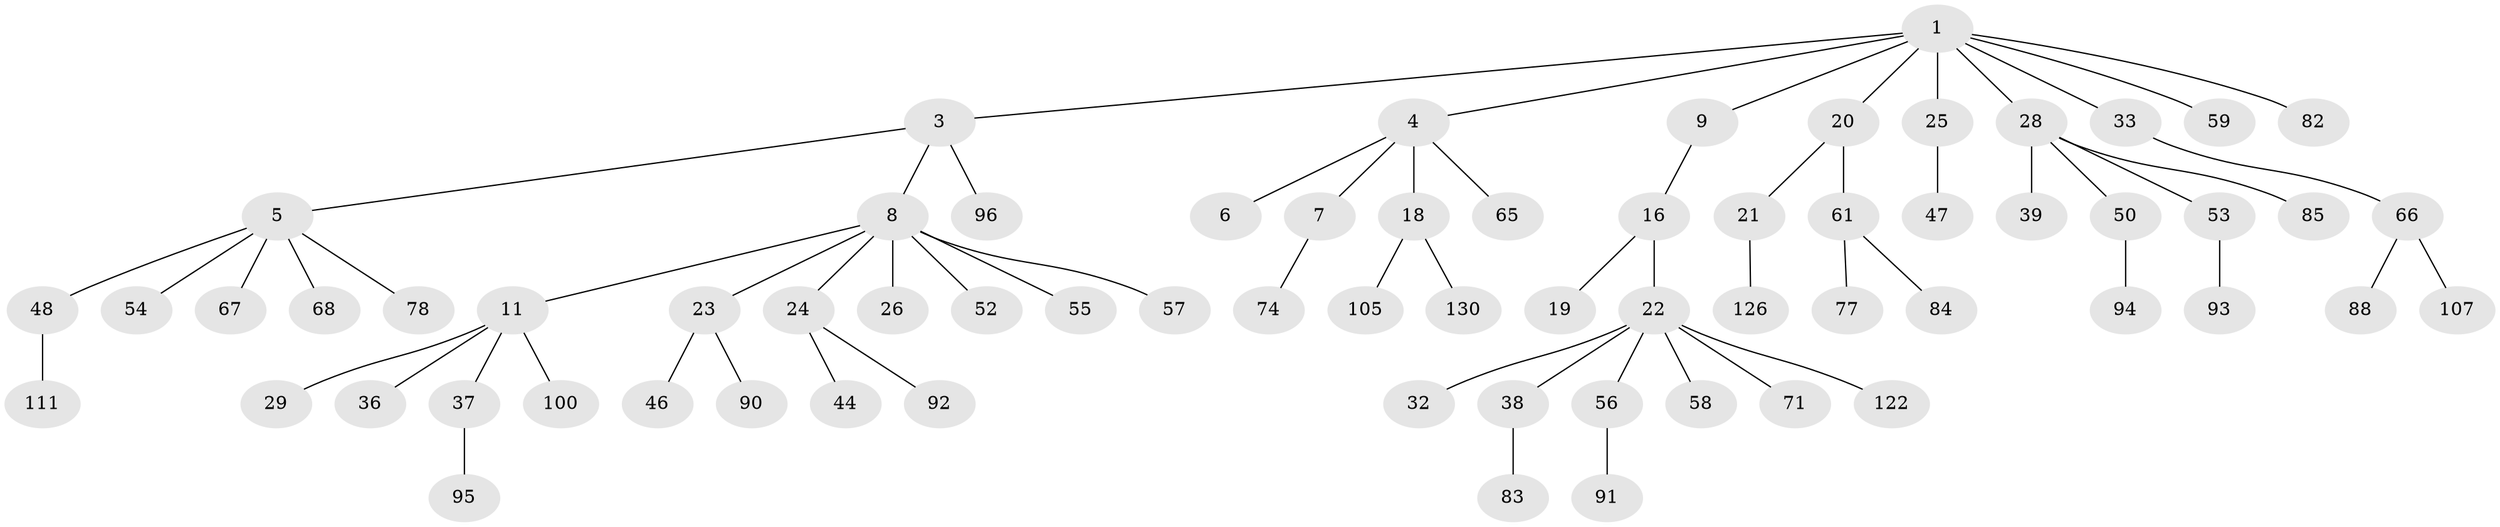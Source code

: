 // original degree distribution, {5: 0.029411764705882353, 6: 0.022058823529411766, 4: 0.09558823529411764, 3: 0.125, 2: 0.22058823529411764, 1: 0.5073529411764706}
// Generated by graph-tools (version 1.1) at 2025/15/03/09/25 04:15:28]
// undirected, 68 vertices, 67 edges
graph export_dot {
graph [start="1"]
  node [color=gray90,style=filled];
  1 [super="+2"];
  3;
  4;
  5 [super="+30"];
  6 [super="+72+14"];
  7 [super="+80+113+101"];
  8 [super="+31+120+12+10"];
  9;
  11 [super="+13+15+64"];
  16 [super="+63"];
  18 [super="+45"];
  19 [super="+104"];
  20 [super="+86"];
  21;
  22 [super="+27"];
  23 [super="+49+106"];
  24 [super="+43"];
  25 [super="+42+34"];
  26 [super="+116"];
  28 [super="+35+129"];
  29;
  32 [super="+115"];
  33 [super="+62"];
  36;
  37;
  38 [super="+69"];
  39;
  44;
  46 [super="+89"];
  47;
  48;
  50 [super="+81+124"];
  52;
  53;
  54;
  55;
  56 [super="+60"];
  57 [super="+103+110"];
  58 [super="+102"];
  59;
  61 [super="+109"];
  65;
  66;
  67 [super="+75"];
  68;
  71;
  74;
  77 [super="+79"];
  78 [super="+118"];
  82;
  83;
  84;
  85;
  88;
  90;
  91 [super="+121"];
  92;
  93;
  94;
  95 [super="+99"];
  96;
  100;
  105 [super="+117"];
  107;
  111;
  122;
  126;
  130;
  1 -- 4;
  1 -- 25;
  1 -- 28;
  1 -- 59;
  1 -- 33;
  1 -- 3;
  1 -- 82;
  1 -- 20;
  1 -- 9;
  3 -- 5;
  3 -- 8;
  3 -- 96;
  4 -- 6;
  4 -- 7;
  4 -- 18;
  4 -- 65;
  5 -- 48;
  5 -- 68;
  5 -- 78;
  5 -- 67;
  5 -- 54;
  7 -- 74;
  8 -- 11;
  8 -- 52;
  8 -- 55;
  8 -- 24;
  8 -- 23;
  8 -- 57;
  8 -- 26;
  9 -- 16;
  11 -- 36;
  11 -- 29;
  11 -- 100;
  11 -- 37;
  16 -- 19;
  16 -- 22;
  18 -- 105;
  18 -- 130;
  20 -- 21;
  20 -- 61;
  21 -- 126;
  22 -- 32;
  22 -- 38;
  22 -- 58;
  22 -- 122;
  22 -- 56;
  22 -- 71;
  23 -- 46;
  23 -- 90;
  24 -- 44;
  24 -- 92;
  25 -- 47;
  28 -- 53;
  28 -- 50;
  28 -- 85;
  28 -- 39;
  33 -- 66;
  37 -- 95;
  38 -- 83;
  48 -- 111;
  50 -- 94;
  53 -- 93;
  56 -- 91;
  61 -- 77;
  61 -- 84;
  66 -- 88;
  66 -- 107;
}

